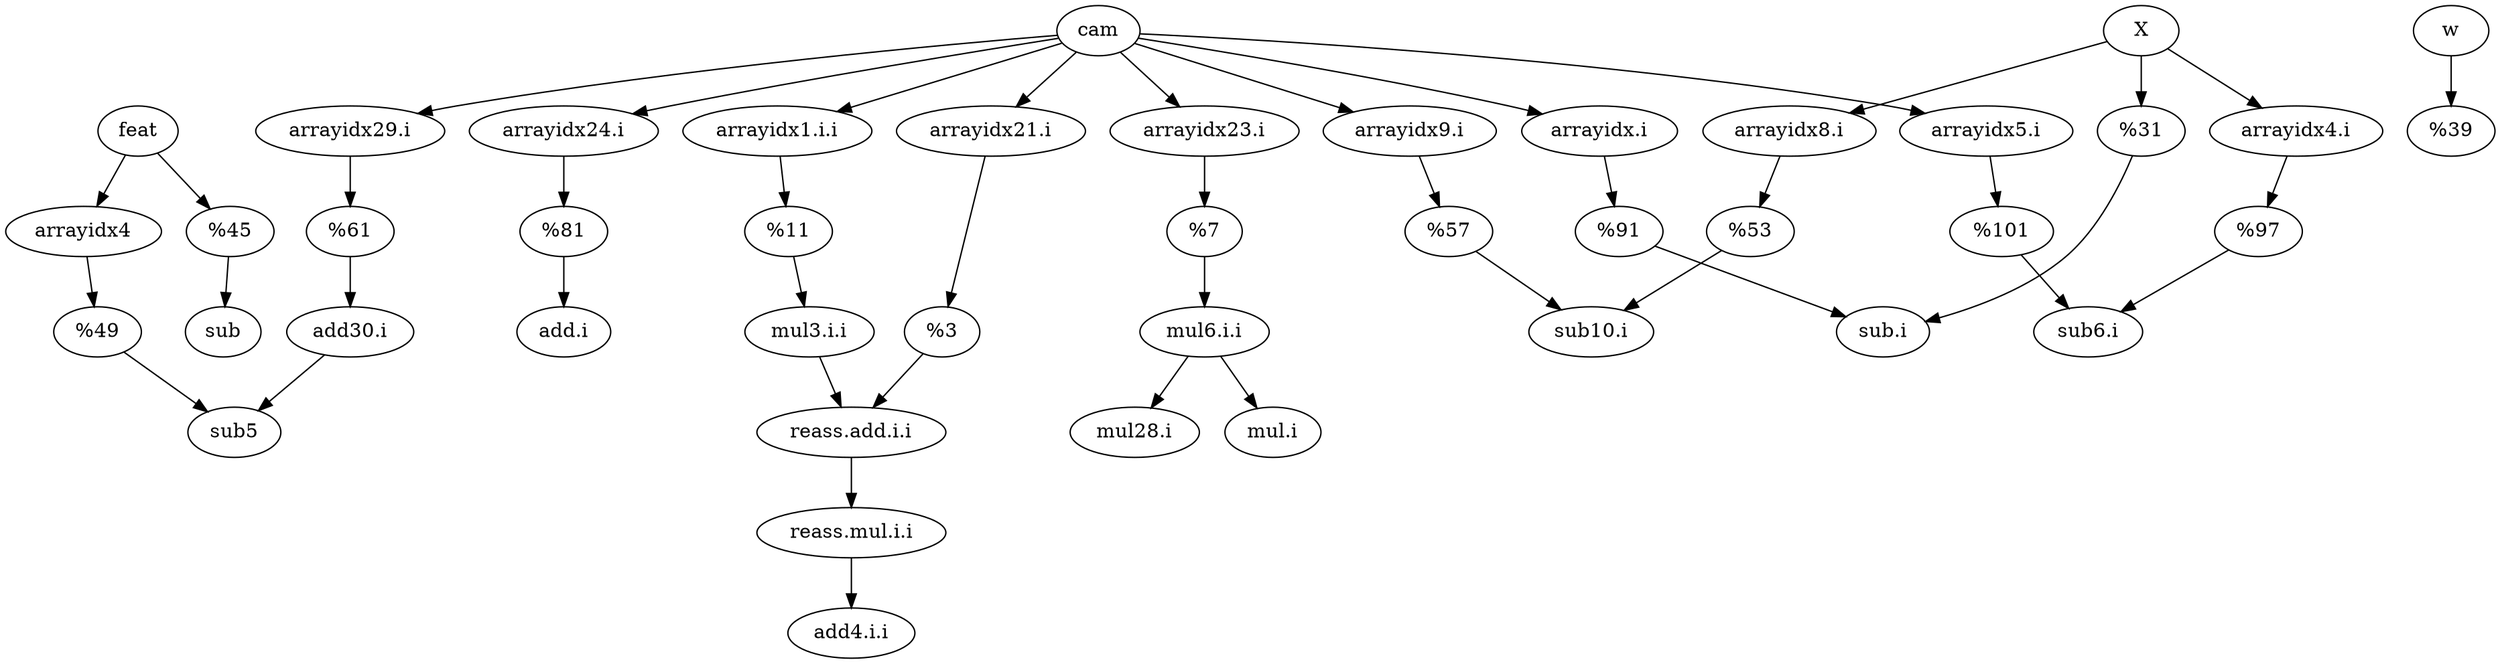 digraph G {
		"%9" -> "reass.add.i.i"
		"%11" -> "mul6.i.i"
		"%10" -> "mul3.i.i"
		"cam" -> "arrayidx29.i"
		"cam" -> "arrayidx24.i"
		"cam" -> "arrayidx23.i"
		"cam" -> "arrayidx1.i.i"
		"cam" -> "arrayidx21.i"
		"cam" -> "arrayidx9.i"
		"cam" -> "arrayidx5.i"
		"cam" -> "arrayidx.i"
		"X" -> "%0"
		"X" -> "arrayidx8.i"
		"X" -> "arrayidx4.i"
		"w" -> "%14"
		"feat" -> "arrayidx4"
		"feat" -> "%15"
		"%16" -> "sub5"
		"%4" -> "sub10.i"
		"%5" -> "sub10.i"
		"%13" -> "add30.i"
		"arrayidx21.i" -> "%9"
		"arrayidx1.i.i" -> "%10"
		"mul3.i.i" -> "reass.add.i.i"
		"reass.add.i.i" -> "reass.mul.i.i"
		"reass.mul.i.i" -> "add4.i.i"
		"arrayidx23.i" -> "%11"
		"mul6.i.i" -> "mul28.i"
		"mul6.i.i" -> "mul.i"
		"arrayidx24.i" -> "%12"
		"arrayidx29.i" -> "%13"
		"add30.i" -> "sub5"
		"arrayidx4" -> "%16"
		"arrayidx.i" -> "%1"
		"%0" -> "sub.i"
		"arrayidx4.i" -> "%2"
		"arrayidx5.i" -> "%3"
		"arrayidx8.i" -> "%4"
		"arrayidx9.i" -> "%5"
		"%15" -> "sub"
		"%2" -> "sub6.i"
		"%3" -> "sub6.i"
		"%12" -> "add.i"
		"%1" -> "sub.i"
}

